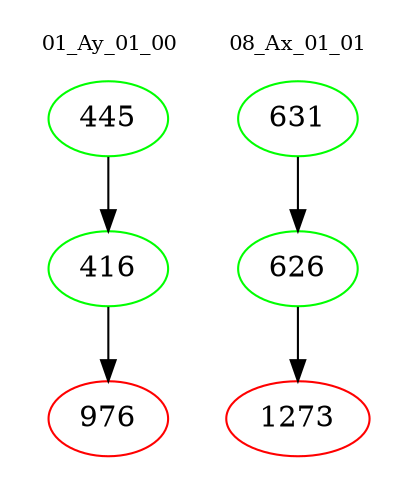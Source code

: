 digraph{
subgraph cluster_0 {
color = white
label = "01_Ay_01_00";
fontsize=10;
T0_445 [label="445", color="green"]
T0_445 -> T0_416 [color="black"]
T0_416 [label="416", color="green"]
T0_416 -> T0_976 [color="black"]
T0_976 [label="976", color="red"]
}
subgraph cluster_1 {
color = white
label = "08_Ax_01_01";
fontsize=10;
T1_631 [label="631", color="green"]
T1_631 -> T1_626 [color="black"]
T1_626 [label="626", color="green"]
T1_626 -> T1_1273 [color="black"]
T1_1273 [label="1273", color="red"]
}
}
